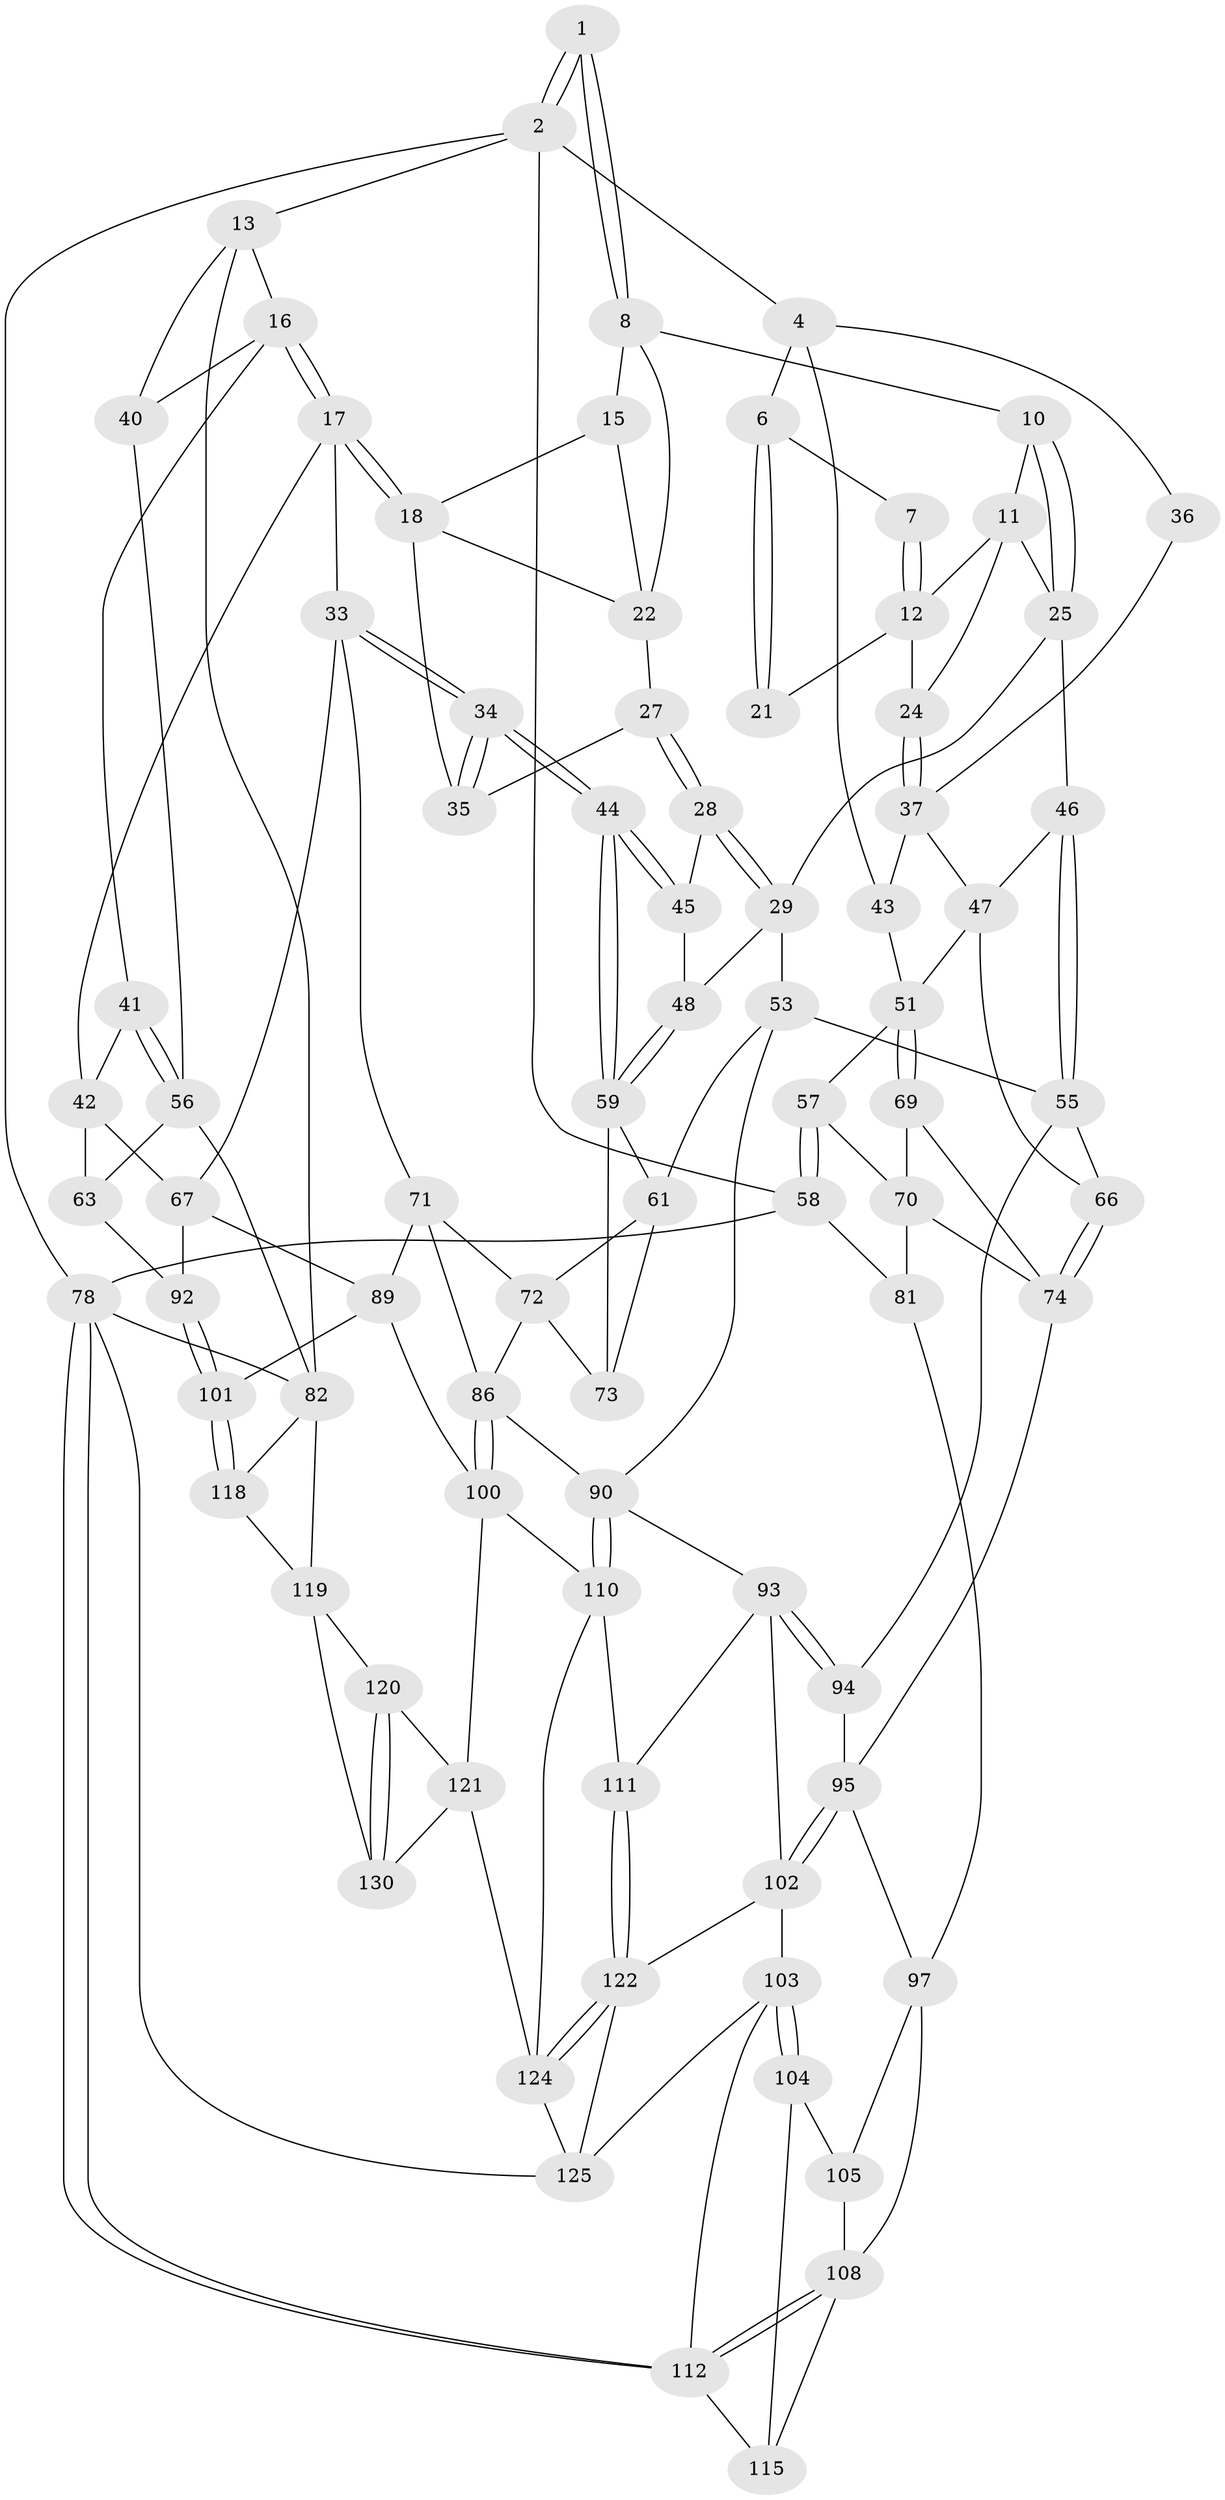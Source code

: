 // Generated by graph-tools (version 1.1) at 2025/52/02/27/25 19:52:41]
// undirected, 82 vertices, 179 edges
graph export_dot {
graph [start="1"]
  node [color=gray90,style=filled];
  1 [pos="+0.3964346943685002+0"];
  2 [pos="+0+0",super="+3"];
  4 [pos="+0+0",super="+5"];
  6 [pos="+0.2513402221121267+0.080461512762324"];
  7 [pos="+0.3940697741031642+0"];
  8 [pos="+0.5819715688255993+0",super="+9"];
  10 [pos="+0.5372935261057497+0.13318966971658963"];
  11 [pos="+0.3910704588364296+0.15061639676545233",super="+23"];
  12 [pos="+0.3693847729133739+0.1288781105918518",super="+20"];
  13 [pos="+0.7904251698538877+0",super="+14"];
  15 [pos="+0.7248284350687475+0",super="+19"];
  16 [pos="+0.8137467022340086+0.173021205525724",super="+39"];
  17 [pos="+0.8068653255346014+0.19144997055368995",super="+32"];
  18 [pos="+0.7348968179824555+0.18166017240653523",super="+31"];
  21 [pos="+0.2555712559594331+0.1693202316567072"];
  22 [pos="+0.5832954675931127+0.15390859987319697",super="+26"];
  24 [pos="+0.2890059670120763+0.2658033939736935"];
  25 [pos="+0.45113800672837134+0.2671236556174259",super="+30"];
  27 [pos="+0.6014147735190081+0.226857114916248"];
  28 [pos="+0.5909430926051281+0.2793991335196939"];
  29 [pos="+0.49414106654435574+0.32955667435161035",super="+49"];
  33 [pos="+0.7790213367029273+0.3942736412369343",super="+68"];
  34 [pos="+0.7565363272500586+0.38628636450026793"];
  35 [pos="+0.6971108312351282+0.2488027401597087"];
  36 [pos="+0.17986596512055308+0.17206854663730384"];
  37 [pos="+0.2802017455435409+0.3067532212385816",super="+38"];
  40 [pos="+1+0"];
  41 [pos="+1+0.27897451853062005"];
  42 [pos="+0.8890851659950256+0.3282048353544714",super="+64"];
  43 [pos="+0.12093269424177665+0.33195874049888835"];
  44 [pos="+0.7472602913790886+0.38492875846057273"];
  45 [pos="+0.6628446700032218+0.33603278550428833"];
  46 [pos="+0.3721470312073237+0.3819674304365344"];
  47 [pos="+0.29537731708905635+0.32935547635075435",super="+50"];
  48 [pos="+0.5383434320393103+0.3999887901707853"];
  51 [pos="+0.14298622288414262+0.42727897877163434",super="+52"];
  53 [pos="+0.43716185477230823+0.5171919643603039",super="+54"];
  55 [pos="+0.36626173885408386+0.4927473029762288",super="+65"];
  56 [pos="+1+0.21416911274122524",super="+62"];
  57 [pos="+0+0.38490259458251214"];
  58 [pos="+0+0.3700015082079246",super="+77"];
  59 [pos="+0.5793734067365826+0.4449789493537395",super="+60"];
  61 [pos="+0.5153522016373842+0.5334658352438006",super="+76"];
  63 [pos="+1+0.6224773428095381"];
  66 [pos="+0.3084500457906894+0.5121934150620877"];
  67 [pos="+0.8340933397345587+0.5096710657517308",super="+88"];
  69 [pos="+0.13172994508478666+0.46445373424838443"];
  70 [pos="+0.0553607944508275+0.49517180646166603",super="+80"];
  71 [pos="+0.7136217819230595+0.5108677016810063",super="+85"];
  72 [pos="+0.6916570326518718+0.5206309301917007",super="+84"];
  73 [pos="+0.6145370289249901+0.5030351783288621"];
  74 [pos="+0.19009406951486868+0.584499296770122",super="+75"];
  78 [pos="+0+1",super="+79"];
  81 [pos="+0+0.6486345247612968"];
  82 [pos="+1+1",super="+83"];
  86 [pos="+0.7057266316777125+0.62396242875727",super="+87"];
  89 [pos="+0.8085242721992961+0.6347270857925021",super="+99"];
  90 [pos="+0.5876796915856269+0.6737113413344649",super="+91"];
  92 [pos="+1+0.6435473558297008"];
  93 [pos="+0.380132294806713+0.6852238824161868",super="+106"];
  94 [pos="+0.33800153484111195+0.6293043379711487"];
  95 [pos="+0.24558405352849452+0.6540444706565701",super="+96"];
  97 [pos="+0.17051101678310626+0.6309055110106829",super="+98"];
  100 [pos="+0.7665565026595448+0.7339732175683069",super="+113"];
  101 [pos="+0.9014977407809885+0.7859156205090821"];
  102 [pos="+0.2901523022966136+0.7849853839706165",super="+107"];
  103 [pos="+0.2721875919040776+0.7895004460758159",super="+117"];
  104 [pos="+0.20711509418544594+0.7533831864438357"];
  105 [pos="+0.1677103295161963+0.6783268354400501"];
  108 [pos="+0.005168126880101224+0.6755954588436621",super="+109"];
  110 [pos="+0.5925058480540512+0.7424959096776083",super="+114"];
  111 [pos="+0.5009821182653243+0.7711296635217144"];
  112 [pos="+0.04953052177089303+0.7891535424367425",super="+116"];
  115 [pos="+0.11849239765964115+0.762650865490269"];
  118 [pos="+0.897472873231175+0.8759950563489957"];
  119 [pos="+0.8921715730239336+0.8831978499499152",super="+129"];
  120 [pos="+0.8805068378482589+0.8862448686487281"];
  121 [pos="+0.7011450169845358+0.8835877551917877",super="+127"];
  122 [pos="+0.44881295197495286+1",super="+123"];
  124 [pos="+0.45794106196277484+1",super="+128"];
  125 [pos="+0+1",super="+126"];
  130 [pos="+0.6686824229221838+1"];
  1 -- 2;
  1 -- 2;
  1 -- 8;
  1 -- 8;
  2 -- 13;
  2 -- 78;
  2 -- 58;
  2 -- 4;
  4 -- 43;
  4 -- 36;
  4 -- 6;
  6 -- 7;
  6 -- 21;
  6 -- 21;
  7 -- 12;
  7 -- 12;
  8 -- 15;
  8 -- 10;
  8 -- 22;
  10 -- 11;
  10 -- 25;
  10 -- 25;
  11 -- 12;
  11 -- 24;
  11 -- 25;
  12 -- 24;
  12 -- 21;
  13 -- 16;
  13 -- 40;
  13 -- 82;
  15 -- 18;
  15 -- 22;
  16 -- 17;
  16 -- 17;
  16 -- 41;
  16 -- 40;
  17 -- 18;
  17 -- 18;
  17 -- 42;
  17 -- 33;
  18 -- 35;
  18 -- 22;
  22 -- 27;
  24 -- 37;
  24 -- 37;
  25 -- 29;
  25 -- 46;
  27 -- 28;
  27 -- 28;
  27 -- 35;
  28 -- 29;
  28 -- 29;
  28 -- 45;
  29 -- 48;
  29 -- 53;
  33 -- 34;
  33 -- 34;
  33 -- 67;
  33 -- 71;
  34 -- 35;
  34 -- 35;
  34 -- 44;
  34 -- 44;
  36 -- 37;
  37 -- 47;
  37 -- 43;
  40 -- 56;
  41 -- 42;
  41 -- 56;
  41 -- 56;
  42 -- 67;
  42 -- 63;
  43 -- 51;
  44 -- 45;
  44 -- 45;
  44 -- 59;
  44 -- 59;
  45 -- 48;
  46 -- 47;
  46 -- 55;
  46 -- 55;
  47 -- 66;
  47 -- 51;
  48 -- 59;
  48 -- 59;
  51 -- 69;
  51 -- 69;
  51 -- 57;
  53 -- 61;
  53 -- 90;
  53 -- 55;
  55 -- 66;
  55 -- 94;
  56 -- 63;
  56 -- 82;
  57 -- 58;
  57 -- 58;
  57 -- 70;
  58 -- 81;
  58 -- 78;
  59 -- 73;
  59 -- 61;
  61 -- 72;
  61 -- 73;
  63 -- 92;
  66 -- 74;
  66 -- 74;
  67 -- 89;
  67 -- 92;
  69 -- 70;
  69 -- 74;
  70 -- 81;
  70 -- 74;
  71 -- 72;
  71 -- 89;
  71 -- 86;
  72 -- 73;
  72 -- 86;
  74 -- 95;
  78 -- 112;
  78 -- 112;
  78 -- 125;
  78 -- 82;
  81 -- 97;
  82 -- 118;
  82 -- 119;
  86 -- 100;
  86 -- 100;
  86 -- 90;
  89 -- 100;
  89 -- 101;
  90 -- 110;
  90 -- 110;
  90 -- 93;
  92 -- 101;
  92 -- 101;
  93 -- 94;
  93 -- 94;
  93 -- 111;
  93 -- 102;
  94 -- 95;
  95 -- 102;
  95 -- 102;
  95 -- 97;
  97 -- 105;
  97 -- 108;
  100 -- 121;
  100 -- 110;
  101 -- 118;
  101 -- 118;
  102 -- 103;
  102 -- 122;
  103 -- 104;
  103 -- 104;
  103 -- 125;
  103 -- 112;
  104 -- 105;
  104 -- 115;
  105 -- 108;
  108 -- 112;
  108 -- 112;
  108 -- 115;
  110 -- 111;
  110 -- 124;
  111 -- 122;
  111 -- 122;
  112 -- 115;
  118 -- 119;
  119 -- 120;
  119 -- 130;
  120 -- 121;
  120 -- 130;
  120 -- 130;
  121 -- 130;
  121 -- 124;
  122 -- 124;
  122 -- 124;
  122 -- 125;
  124 -- 125;
}
